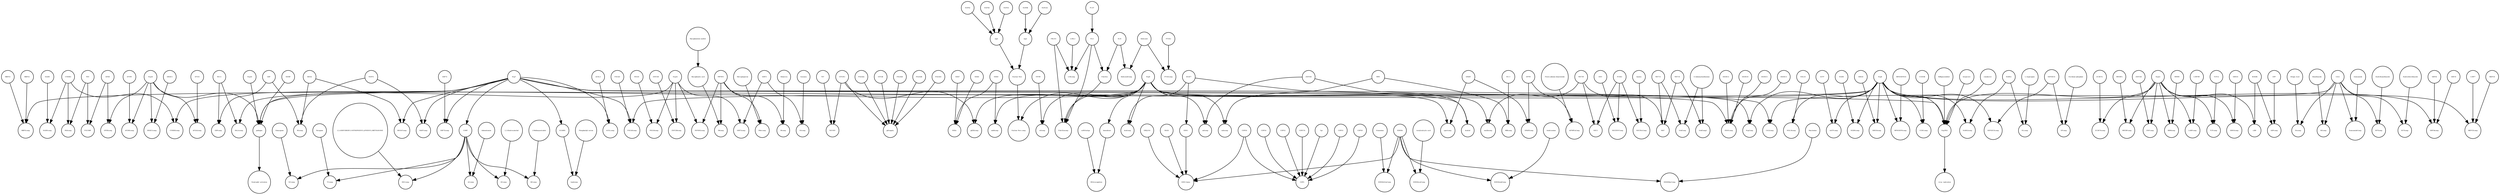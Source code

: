 strict digraph  {
NOL10comp [annotation=urn_miriam_pubmed_32353859, bipartite=0, cls=complex, fontsize=4, label=NOL10comp, shape=circle];
TCF12 [annotation=urn_miriam_uniprot_Q99081, bipartite=0, cls=macromolecule, fontsize=4, label=TCF12, shape=circle];
Insulin [annotation=urn_miriam_uniprot_P01308, bipartite=0, cls=macromolecule, fontsize=4, label=Insulin, shape=circle];
ZNF250 [annotation=urn_miriam_uniprot_P15622, bipartite=0, cls=macromolecule, fontsize=4, label=ZNF250, shape=circle];
"Mycophenolate mofetil" [annotation="urn_miriam_pubchem.compound_5281078", bipartite=0, cls="simple chemical", fontsize=4, label="Mycophenolate mofetil", shape=circle];
Nsp16 [annotation=urn_miriam_uniprot_P0C6X7, bipartite=0, cls=macromolecule, fontsize=4, label=Nsp16, shape=circle];
AP2M1comp [annotation=urn_miriam_pubmed_32353859, bipartite=0, cls=complex, fontsize=4, label=AP2M1comp, shape=circle];
IMcomp [annotation=urn_miriam_pubmed_17496727, bipartite=0, cls=complex, fontsize=4, label=IMcomp, shape=circle];
ssRNAoligo [annotation=urn_miriam_pubmed_19153232, bipartite=0, cls="nucleic acid feature", fontsize=4, label=ssRNAoligo, shape=circle];
RALAcomp [annotation=urn_miriam_pubmed_32353859, bipartite=0, cls=complex, fontsize=4, label=RALAcomp, shape=circle];
SRP72 [annotation=urn_miriam_uniprot_O76094, bipartite=0, cls=macromolecule, fontsize=4, label=SRP72, shape=circle];
EAcomp [annotation=urn_miriam_pubmed_20185318, bipartite=0, cls=complex, fontsize=4, label=EAcomp, shape=circle];
ZC3H7Acomp [annotation=urn_miriam_pubmed_32353859, bipartite=0, cls=complex, fontsize=4, label=ZC3H7Acomp, shape=circle];
MAT1A [annotation=urn_miriam_uniprot_Q00266, bipartite=0, cls=macromolecule, fontsize=4, label=MAT1A, shape=circle];
Fibrillin [annotation=urn_miriam_pubmed_8702639, bipartite=0, cls=complex, fontsize=4, label=Fibrillin, shape=circle];
COPS6 [annotation=urn_miriam_uniprot_Q7L5N1, bipartite=0, cls=macromolecule, fontsize=4, label=COPS6, shape=circle];
lipidcomp [annotation=urn_miriam_pubmed_16530182, bipartite=0, cls=complex, fontsize=4, label=lipidcomp, shape=circle];
NUP62 [annotation=urn_miriam_uniprot_P37198, bipartite=0, cls=macromolecule, fontsize=4, label=NUP62, shape=circle];
MRPS5 [annotation="", bipartite=0, cls=macromolecule, fontsize=4, label=MRPS5, shape=circle];
Nsp8 [annotation="urn_miriam_uniprot_P0DTD1|urn_miriam_ncbiprotein_YP_009725304|urn_miriam_taxonomy_2697049", bipartite=0, cls=macromolecule, fontsize=4, label=Nsp8, shape=circle];
COMT [annotation=urn_miriam_uniprot_P21964, bipartite=0, cls=macromolecule, fontsize=4, label=COMT, shape=circle];
FGCOMP [annotation=urn_miriam_pubmed_10592235, bipartite=0, cls=complex, fontsize=4, label=FGCOMP, shape=circle];
DDX10 [annotation=urn_miriam_uniprot_Q13206, bipartite=0, cls=macromolecule, fontsize=4, label=DDX10, shape=circle];
CYB5R3comp [annotation=urn_miriam_pubmed_32353859, bipartite=0, cls=complex, fontsize=4, label=CYB5R3comp, shape=circle];
BCKDK [annotation=urn_miriam_uniprot_O14874, bipartite=0, cls=macromolecule, fontsize=4, label=BCKDK, shape=circle];
RofecoxibComp [annotation="urn_miriam_pubmed_17620346|urn_miriam_pubmed_16679386", bipartite=0, cls=complex, fontsize=4, label=RofecoxibComp, shape=circle];
MRPScomp [annotation=urn_miriam_pubmed_32353859, bipartite=0, cls=complex, fontsize=4, label=MRPScomp, shape=circle];
nup2 [annotation=urn_miriam_pubmed_9049309, bipartite=0, cls=complex, fontsize=4, label=nup2, shape=circle];
ENV [annotation="urn_miriam_uniprot_A0A517FIL8|urn_miriam_taxonomy_11676", bipartite=0, cls=macromolecule, fontsize=4, label=ENV, shape=circle];
MAT2B [annotation="urn_miriam_uniprot_Q9NZL9|urn_miriam_pubmed_10644686|urn_miriam_pubmed_23189196|urn_miriam_pubmed_25075345|urn_miriam_pubmed_23425511", bipartite=0, cls=macromolecule, fontsize=4, label=MAT2B, shape=circle];
ZNF318 [annotation=urn_miriam_uniprot_Q5VUA4, bipartite=0, cls=macromolecule, fontsize=4, label=ZNF318, shape=circle];
Zonisamide [annotation="urn_miriam_chebi_CHEBI%3A10127|urn_miriam_pubchem.substance_5734", bipartite=0, cls="simple chemical", fontsize=4, label=Zonisamide, shape=circle];
MYCBPcomp [annotation=urn_miriam_pubmed_32353859, bipartite=0, cls=complex, fontsize=4, label=MYCBPcomp, shape=circle];
gtf2f2comp [annotation=urn_miriam_pubmed_32353859, bipartite=0, cls=complex, fontsize=4, label=gtf2f2comp, shape=circle];
SAdComp2 [annotation="urn_miriam_pubmed_12660248|urn_miriam_pubmed_12023972|urn_miriam_pubmed_11596649", bipartite=0, cls=complex, fontsize=4, label=SAdComp2, shape=circle];
ZNFcomp [annotation=urn_miriam_pubmed_32353859, bipartite=0, cls=complex, fontsize=4, label=ZNFcomp, shape=circle];
NLcomp [annotation=urn_miriam_pubmed_16753178, bipartite=0, cls=complex, fontsize=4, label=NLcomp, shape=circle];
SAdComp [annotation="urn_miriam_pubmed_12631701|urn_miriam_pubmed_12060674|urn_miriam_pubmed_11301045|urn_miriam_pubmed_12660248", bipartite=0, cls=complex, fontsize=4, label=SAdComp, shape=circle];
PLG [annotation=urn_miriam_uniprot_P00747, bipartite=0, cls=macromolecule, fontsize=4, label=PLG, shape=circle];
dcafznf [annotation=urn_miriam_pubmed_27705803, bipartite=0, cls=complex, fontsize=4, label=dcafznf, shape=circle];
MPHOSPH10 [annotation=urn_miriam_uniprot_O00566, bipartite=0, cls=macromolecule, fontsize=4, label=MPHOSPH10, shape=circle];
RHOA7comp [annotation=urn_miriam_pubmed_32353859, bipartite=0, cls=complex, fontsize=4, label=RHOA7comp, shape=circle];
RGcomp [annotation=urn_miriam_pubmed_10592235, bipartite=0, cls=complex, fontsize=4, label=RGcomp, shape=circle];
CYB5R3 [annotation=urn_miriam_uniprot_P00387, bipartite=0, cls=macromolecule, fontsize=4, label=CYB5R3, shape=circle];
SEPSECS [annotation=urn_miriam_uniprot_Q9HD40, bipartite=0, cls=macromolecule, fontsize=4, label=SEPSECS, shape=circle];
ELN [annotation=urn_miriam_uniprot_P15502, bipartite=0, cls=macromolecule, fontsize=4, label=ELN, shape=circle];
NCcomp [annotation=urn_miriam_pubmed_12876237, bipartite=0, cls=complex, fontsize=4, label=NCcomp, shape=circle];
PEG10comp [annotation="urn_miriam_doi_10.1101%2F2020.06.17.156455", bipartite=0, cls=complex, fontsize=4, label=PEG10comp, shape=circle];
Tolcapone [annotation="urn_miriam_pubchem.compound_4659569", bipartite=0, cls="simple chemical", fontsize=4, label=Tolcapone, shape=circle];
ERGIC1comp [annotation=urn_miriam_pubmed_32353859, bipartite=0, cls=complex, fontsize=4, label=ERGIC1comp, shape=circle];
FAD [annotation="urn_miriam_pubchem.compound_643975", bipartite=0, cls="simple chemical", fontsize=4, label=FAD, shape=circle];
SPART [annotation=urn_miriam_uniprot_Q8N0X7, bipartite=0, cls=macromolecule, fontsize=4, label=SPART, shape=circle];
NADHcomp [annotation=urn_miriam_pubmed_17341833, bipartite=0, cls=complex, fontsize=4, label=NADHcomp, shape=circle];
SRP54 [annotation=urn_miriam_uniprot_P61011, bipartite=0, cls=macromolecule, fontsize=4, label=SRP54, shape=circle];
pathogen [annotation="urn_miriam_doi_10.1101%2F2020.03.31.019216", bipartite=0, cls=complex, fontsize=4, label=pathogen, shape=circle];
ADPcomp [annotation=urn_miriam_pubmed_17016423, bipartite=0, cls=complex, fontsize=4, label=ADPcomp, shape=circle];
RBMcomp [annotation=urn_miriam_pubmed_32353859, bipartite=0, cls=complex, fontsize=4, label=RBMcomp, shape=circle];
EDNRA [annotation=urn_miriam_uniprot_P25101, bipartite=0, cls=macromolecule, fontsize=4, label=EDNRA, shape=circle];
EXOCcomp [annotation="urn_miriam_pubmed_32353859|urn_miriam_pubmed_28514442", bipartite=0, cls=complex, fontsize=4, label=EXOCcomp, shape=circle];
Vpr [annotation="urn_miriam_uniprot_I2A5W5|urn_miriam_taxonomy_11676", bipartite=0, cls=macromolecule, fontsize=4, label=Vpr, shape=circle];
LARPcomp [annotation=urn_miriam_pubmed_32353859, bipartite=0, cls=complex, fontsize=4, label=LARPcomp, shape=circle];
RHOA [annotation=urn_miriam_uniprot_P61586, bipartite=0, cls=macromolecule, fontsize=4, label=RHOA, shape=circle];
LARP7 [annotation=urn_miriam_uniprot_Q4G0J3, bipartite=0, cls=macromolecule, fontsize=4, label=LARP7, shape=circle];
FOCADcomp [annotation="urn_miriam_doi_10.1101%2F2020.06.17.156455", bipartite=0, cls=complex, fontsize=4, label=FOCADcomp, shape=circle];
Benzthiazide [annotation="urn_miriam_chebi_CHEBI%3A3047|urn_miriam_pubchem.compound_2343", bipartite=0, cls="simple chemical", fontsize=4, label=Benzthiazide, shape=circle];
POLR2B [annotation=urn_miriam_uniprot_P30876, bipartite=0, cls=macromolecule, fontsize=4, label=POLR2B, shape=circle];
RALA [annotation=urn_miriam_uniprot_P11233, bipartite=0, cls=macromolecule, fontsize=4, label=RALA, shape=circle];
MIB1 [annotation="urn_miriam_uniprot_Q86YT6|urn_miriam_pubmed_24185901", bipartite=0, cls=macromolecule, fontsize=4, label=MIB1, shape=circle];
IMPDH2 [annotation=urn_miriam_uniprot_P12268, bipartite=0, cls=macromolecule, fontsize=4, label=IMPDH2, shape=circle];
PCSK1 [annotation="", bipartite=0, cls=macromolecule, fontsize=4, label=PCSK1, shape=circle];
Ademetionine [annotation="urn_miriam_pubchem.compound_34755", bipartite=0, cls="simple chemical", fontsize=4, label=Ademetionine, shape=circle];
MIBcomp [annotation=urn_miriam_pubmed_21985982, bipartite=0, cls=complex, fontsize=4, label=MIBcomp, shape=circle];
INPDH2comp [annotation=urn_miriam_pubmed_32353859, bipartite=0, cls=complex, fontsize=4, label=INPDH2comp, shape=circle];
"Flavin adenine dinucleotide" [annotation="urn_miriam_pubchem.compound_643975|urn_miriam_chebi_CHEBI%3A16238", bipartite=0, cls="simple chemical", fontsize=4, label="Flavin adenine dinucleotide", shape=circle];
Nsp10 [annotation=urn_miriam_uniprot_P0DTD1, bipartite=0, cls=macromolecule, fontsize=4, label=Nsp10, shape=circle];
"remdesivir " [annotation="urn_miriam_chebi_CHEBI%3A145994|urn_miriam_pubchem.compound_121304016", bipartite=0, cls="simple chemical", fontsize=4, label="remdesivir ", shape=circle];
NADH [annotation="urn_miriam_pubchem.compound_439153", bipartite=0, cls="simple chemical", fontsize=4, label=NADH, shape=circle];
NUP88 [annotation="urn_miriam_uniprot_Q99567|urn_miriam_pubmed_30543681", bipartite=0, cls=macromolecule, fontsize=4, label=NUP88, shape=circle];
SIRT5 [annotation=urn_miriam_uniprot_Q9NXA8, bipartite=0, cls=macromolecule, fontsize=4, label=SIRT5, shape=circle];
SScomp [annotation=urn_miriam_pubmed_17355872, bipartite=0, cls=complex, fontsize=4, label=SScomp, shape=circle];
homodimer [annotation=urn_miriam_pubmed_19153232, bipartite=0, cls=complex, fontsize=4, label=homodimer, shape=circle];
MYCBP2 [annotation=urn_miriam_uniprot_O75592, bipartite=0, cls=macromolecule, fontsize=4, label=MYCBP2, shape=circle];
PTGS2 [annotation="", bipartite=0, cls=macromolecule, fontsize=4, label=PTGS2, shape=circle];
"Nuclear Pore" [annotation=urn_miriam_pubmed_32296183, bipartite=0, cls=complex, fontsize=4, label="Nuclear Pore", shape=circle];
NEK7 [annotation=urn_miriam_uniprot_Q8TDX7, bipartite=0, cls=macromolecule, fontsize=4, label=NEK7, shape=circle];
NARS2comp [annotation="urn_miriam_doi_10.1101%2F2020.03.31.019216", bipartite=0, cls=complex, fontsize=4, label=NARS2comp, shape=circle];
NUP214 [annotation=urn_miriam_uniprot_P35658, bipartite=0, cls=macromolecule, fontsize=4, label=NUP214, shape=circle];
GFER [annotation=urn_miriam_uniprot_P55789, bipartite=0, cls=macromolecule, fontsize=4, label=GFER, shape=circle];
s389 [annotation=urn_miriam_pubmed_32353859, bipartite=0, cls=complex, fontsize=4, label=s389, shape=circle];
AIFMFlaComp [annotation="urn_miriam_pubmed_17016423|urn_miriam_pubmed_17139284|urn_miriam_pubmed_10592235", bipartite=0, cls=complex, fontsize=4, label=AIFMFlaComp, shape=circle];
AIFM1 [annotation=urn_miriam_uniprot_O95831, bipartite=0, cls=macromolecule, fontsize=4, label=AIFM1, shape=circle];
"S-Adenosylmethionine" [annotation="urn_miriam_pubchem.compound_34755|urn_miriam_chebi_CHEBI%3A15414", bipartite=0, cls="simple chemical", fontsize=4, label="S-Adenosylmethionine", shape=circle];
Suramin [annotation="urn_miriam_pubchem.compound_5361", bipartite=0, cls="simple chemical", fontsize=4, label=Suramin, shape=circle];
BZcomp [annotation=urn_miriam_pubmed_19119014, bipartite=0, cls=complex, fontsize=4, label=BZcomp, shape=circle];
AP2A2comp [annotation=urn_miriam_pubmed_32353859, bipartite=0, cls=complex, fontsize=4, label=AP2A2comp, shape=circle];
SBNO1 [annotation=urn_miriam_uniprot_A3KN83, bipartite=0, cls=macromolecule, fontsize=4, label=SBNO1, shape=circle];
SRP72comp [annotation=urn_miriam_pubmed_32353859, bipartite=0, cls=complex, fontsize=4, label=SRP72comp, shape=circle];
TCcomp [annotation=urn_miriam_pubmed_20502133, bipartite=0, cls=complex, fontsize=4, label=TCcomp, shape=circle];
NEMF [annotation=urn_miriam_uniprot_O60524, bipartite=0, cls=macromolecule, fontsize=4, label=NEMF, shape=circle];
FBLN5 [annotation="", bipartite=0, cls=macromolecule, fontsize=4, label=FBLN5, shape=circle];
AATFcomp [annotation=urn_miriam_pubmed_32353859, bipartite=0, cls=complex, fontsize=4, label=AATFcomp, shape=circle];
"L-Asparagine" [annotation="urn_miriam_pubchem.compound_6267", bipartite=0, cls="simple chemical", fontsize=4, label="L-Asparagine", shape=circle];
COPS5 [annotation=urn_miriam_uniprot_Q92905, bipartite=0, cls=macromolecule, fontsize=4, label=COPS5, shape=circle];
"(3_4-DIHYDROXY-2-NITROPHENYL)(PHENYL)METHANONE" [annotation="urn_miriam_pubchem.compound_6914595", bipartite=0, cls="simple chemical", fontsize=4, label="(3_4-DIHYDROXY-2-NITROPHENYL)(PHENYL)METHANONE", shape=circle];
ZonisamideComp [annotation=urn_miriam_pubmed_19703035, bipartite=0, cls=complex, fontsize=4, label=ZonisamideComp, shape=circle];
EXOSC8 [annotation=urn_miriam_uniprot_Q96B26, bipartite=0, cls=macromolecule, fontsize=4, label=EXOSC8, shape=circle];
GDPcomp [annotation=urn_miriam_pubmed_10592235, bipartite=0, cls=complex, fontsize=4, label=GDPcomp, shape=circle];
Entacapone [annotation="urn_miriam_pubchem.compound_5281081", bipartite=0, cls="simple chemical", fontsize=4, label=Entacapone, shape=circle];
AP2A2 [annotation=urn_miriam_uniprot_O94973, bipartite=0, cls=macromolecule, fontsize=4, label=AP2A2, shape=circle];
ERGIC1 [annotation=urn_miriam_uniprot_Q969X5, bipartite=0, cls=macromolecule, fontsize=4, label=ERGIC1, shape=circle];
EDNRASitaComp [annotation=urn_miriam_pubmed_17472992, bipartite=0, cls=complex, fontsize=4, label=EDNRASitaComp, shape=circle];
DNCcomp [annotation=urn_miriam_pubmed_10592235, bipartite=0, cls=complex, fontsize=4, label=DNCcomp, shape=circle];
RBM41 [annotation=urn_miriam_uniprot_Q96IZ5, bipartite=0, cls=macromolecule, fontsize=4, label=RBM41, shape=circle];
RdRpassembled [annotation=urn_miriam_ncbigene_8673700, bipartite=0, cls="nucleic acid feature", fontsize=4, label=RdRpassembled, shape=circle];
IMercomp [annotation=urn_miriam_pubmed_18506437, bipartite=0, cls=complex, fontsize=4, label=IMercomp, shape=circle];
SPARTcomp [annotation=urn_miriam_pubmed_19765186, bipartite=0, cls=complex, fontsize=4, label=SPARTcomp, shape=circle];
TCFcomp [annotation=urn_miriam_pubmed_32353859, bipartite=0, cls=complex, fontsize=4, label=TCFcomp, shape=circle];
ADP [annotation="urn_miriam_chebi_CHEBI%3A16761|urn_miriam_pubchem.compound_6022", bipartite=0, cls="simple chemical", fontsize=4, label=ADP, shape=circle];
GFERcomp [annotation=urn_miriam_pubmed_32353859, bipartite=0, cls=complex, fontsize=4, label=GFERcomp, shape=circle];
NOL10 [annotation=urn_miriam_uniprot_Q9BSC4, bipartite=0, cls=macromolecule, fontsize=4, label=NOL10, shape=circle];
EDNRAcetComp [annotation=urn_miriam_pubmed_10727528, bipartite=0, cls=complex, fontsize=4, label=EDNRAcetComp, shape=circle];
NEK6 [annotation=urn_miriam_uniprot_Q9HC98, bipartite=0, cls=macromolecule, fontsize=4, label=NEK6, shape=circle];
NGDNcomp [annotation=urn_miriam_pubmed_32353859, bipartite=0, cls=complex, fontsize=4, label=NGDNcomp, shape=circle];
Nsp7812 [annotation="urn_miriam_doi_10.1101%2F2020.03.16.993386", bipartite=0, cls=complex, fontsize=4, label=Nsp7812, shape=circle];
FOCAD [annotation=urn_miriam_uniprot_Q5VW36, bipartite=0, cls=macromolecule, fontsize=4, label=FOCAD, shape=circle];
ZNF250comp [annotation="urn_miriam_doi_10.1101%2F2020.06.17.156455", bipartite=0, cls=complex, fontsize=4, label=ZNF250comp, shape=circle];
Ambrisentan [annotation="urn_miriam_pubchem.compound_6918493|urn_miriam_chebi_CHEBI%3A135949", bipartite=0, cls="simple chemical", fontsize=4, label=Ambrisentan, shape=circle];
Rofecoxib [annotation="urn_miriam_pubchem.compound_5090|urn_miriam_chebi_CHEBI%3A8887", bipartite=0, cls="simple chemical", fontsize=4, label=Rofecoxib, shape=circle];
DDX10comp [annotation=urn_miriam_pubmed_32353859, bipartite=0, cls=complex, fontsize=4, label=DDX10comp, shape=circle];
"2-Methoxyestradiol" [annotation="urn_miriam_pubchem.compound_66414", bipartite=0, cls="simple chemical", fontsize=4, label="2-Methoxyestradiol", shape=circle];
FADcomp [annotation=urn_miriam_pubmed_17016423, bipartite=0, cls=complex, fontsize=4, label=FADcomp, shape=circle];
"TAT-HIV" [annotation=urn_miriam_pubmed_8934526, bipartite=0, cls=complex, fontsize=4, label="TAT-HIV", shape=circle];
"Phosphatidyl serine" [annotation="urn_miriam_chebi_CHEBI%3A18303|urn_miriam_pubchem.compound_6323481", bipartite=0, cls="simple chemical", fontsize=4, label="Phosphatidyl serine", shape=circle];
SRP19 [annotation=urn_miriam_uniprot_P09132, bipartite=0, cls=macromolecule, fontsize=4, label=SRP19, shape=circle];
COPS8 [annotation=urn_miriam_uniprot_Q99627, bipartite=0, cls=macromolecule, fontsize=4, label=COPS8, shape=circle];
NEC1 [annotation=urn_miriam_pubmed_25544563, bipartite=0, cls=complex, fontsize=4, label=NEC1, shape=circle];
Sitaxentan [annotation="urn_miriam_pubchem.compound_643975|urn_miriam_chebi_CHEBI%3A135736", bipartite=0, cls="simple chemical", fontsize=4, label=Sitaxentan, shape=circle];
UBQLN4 [annotation=urn_miriam_uniprot_Q9NRR5, bipartite=0, cls=macromolecule, fontsize=4, label=UBQLN4, shape=circle];
NUP58 [annotation=urn_miriam_uniprot_Q9BVL2, bipartite=0, cls=macromolecule, fontsize=4, label=NUP58, shape=circle];
"Acetylsalicylic acid" [annotation="urn_miriam_pubchem.compound_2244|urn_miriam_chebi_CHEBI%3A15365", bipartite=0, cls="simple chemical", fontsize=4, label="Acetylsalicylic acid", shape=circle];
EDNRAmbComp [annotation=urn_miriam_pubmed_20811346, bipartite=0, cls=complex, fontsize=4, label=EDNRAmbComp, shape=circle];
CA12 [annotation=urn_miriam_uniprot_O43570, bipartite=0, cls=macromolecule, fontsize=4, label=CA12, shape=circle];
ZNF503 [annotation=urn_miriam_uniprot_Q96F45, bipartite=0, cls=macromolecule, fontsize=4, label=ZNF503, shape=circle];
HFTcomp [annotation=urn_miriam_pubmed_19119014, bipartite=0, cls=complex, fontsize=4, label=HFTcomp, shape=circle];
RAB7comp [annotation=urn_miriam_pubmed_32353859, bipartite=0, cls=complex, fontsize=4, label=RAB7comp, shape=circle];
virus_replication [annotation="urn_miriam_go_GO%3A0039694|urn_miriam_doi_10.1126%2Fscience.abc1560", bipartite=0, cls=phenotype, fontsize=4, label=virus_replication, shape=circle];
NEKs [annotation=urn_miriam_pubmed_28514442, bipartite=0, cls=complex, fontsize=4, label=NEKs, shape=circle];
CCDC86 [annotation=urn_miriam_uniprot_Q9H6F5, bipartite=0, cls=macromolecule, fontsize=4, label=CCDC86, shape=circle];
ACcomp [annotation=urn_miriam_pubmed_20196537, bipartite=0, cls=complex, fontsize=4, label=ACcomp, shape=circle];
nek9comp [annotation=urn_miriam_pubmed_32353859, bipartite=0, cls=complex, fontsize=4, label=nek9comp, shape=circle];
"ZC3H7A " [annotation=urn_miriam_uniprot_Q8IWR0, bipartite=0, cls=macromolecule, fontsize=4, label="ZC3H7A ", shape=circle];
GTF2F2 [annotation="urn_miriam_uniprot_P13984|urn_miriam_pubmed_10428810", bipartite=0, cls=macromolecule, fontsize=4, label=GTF2F2, shape=circle];
COPS4 [annotation=urn_miriam_uniprot_Q9UBW8, bipartite=0, cls=macromolecule, fontsize=4, label=COPS4, shape=circle];
Mercaptopurine [annotation="urn_miriam_pubchem.compound_667490", bipartite=0, cls="simple chemical", fontsize=4, label=Mercaptopurine, shape=circle];
EDN1 [annotation=urn_miriam_ncbigene_1906, bipartite=0, cls="nucleic acid feature", fontsize=4, label=EDN1, shape=circle];
POLR2G [annotation=urn_miriam_uniprot_P62487, bipartite=0, cls=macromolecule, fontsize=4, label=POLR2G, shape=circle];
EIF4H [annotation="urn_miriam_uniprot_Q15056|urn_miriam_pubmed_10585411|urn_miriam_pubmed_11418588", bipartite=0, cls=macromolecule, fontsize=4, label=EIF4H, shape=circle];
EXOSC5 [annotation=urn_miriam_uniprot_Q9NQT4, bipartite=0, cls=macromolecule, fontsize=4, label=EXOSC5, shape=circle];
SCARB1 [annotation=urn_miriam_uniprot_Q8WTV0, bipartite=0, cls=macromolecule, fontsize=4, label=SCARB1, shape=circle];
NECENVComp [annotation=urn_miriam_pubmed_8940009, bipartite=0, cls=complex, fontsize=4, label=NECENVComp, shape=circle];
LOXL1 [annotation=urn_miriam_uniprot_Q08397, bipartite=0, cls=macromolecule, fontsize=4, label=LOXL1, shape=circle];
gtfrnapoly [annotation=urn_miriam_pubmed_26344197, bipartite=0, cls=complex, fontsize=4, label=gtfrnapoly, shape=circle];
MRPS2 [annotation=urn_miriam_uniprot_Q9Y399, bipartite=0, cls=macromolecule, fontsize=4, label=MRPS2, shape=circle];
CA12comp [annotation="urn_miriam_doi_10.1101%2F2020.06.17.156455", bipartite=0, cls=complex, fontsize=4, label=CA12comp, shape=circle];
ACSL3 [annotation="", bipartite=0, cls=macromolecule, fontsize=4, label=ACSL3, shape=circle];
Macitentan [annotation="urn_miriam_pubchem.compound_16004692|urn_miriam_chebi_CHEBI%3A76607", bipartite=0, cls="simple chemical", fontsize=4, label=Macitentan, shape=circle];
MPHOSPHcomp [annotation=urn_miriam_pubmed_32353859, bipartite=0, cls=complex, fontsize=4, label=MPHOSPHcomp, shape=circle];
PTGScomp [annotation=urn_miriam_pubmed_20724158, bipartite=0, cls=complex, fontsize=4, label=PTGScomp, shape=circle];
"Pyridoxal phosphate" [annotation="urn_miriam_pubchem.compound_1051", bipartite=0, cls="simple chemical", fontsize=4, label="Pyridoxal phosphate", shape=circle];
POLR2A [annotation=urn_miriam_uniprot_P30876, bipartite=0, cls=macromolecule, fontsize=4, label=POLR2A, shape=circle];
EXOSC3 [annotation=urn_miriam_uniprot_Q9NQT5, bipartite=0, cls=macromolecule, fontsize=4, label=EXOSC3, shape=circle];
"EDN1-homo" [annotation=urn_miriam_pubmed_17678888, bipartite=0, cls=complex, fontsize=4, label="EDN1-homo", shape=circle];
AATF [annotation=urn_miriam_uniprot_Q9NY61, bipartite=0, cls=macromolecule, fontsize=4, label=AATF, shape=circle];
COPS2 [annotation=urn_miriam_uniprot_P61201, bipartite=0, cls=macromolecule, fontsize=4, label=COPS2, shape=circle];
"Mycophenolic acid" [annotation="urn_miriam_pubchem.compound_446541|urn_miriam_pubmed_17496727", bipartite=0, cls="simple chemical", fontsize=4, label="Mycophenolic acid", shape=circle];
SRP54comp [annotation=urn_miriam_pubmed_32353859, bipartite=0, cls=complex, fontsize=4, label=SRP54comp, shape=circle];
CCDCcomp [annotation=urn_miriam_pubmed_32353859, bipartite=0, cls=complex, fontsize=4, label=CCDCcomp, shape=circle];
GDP [annotation="urn_miriam_pubchem.compound_135398619", bipartite=0, cls="simple chemical", fontsize=4, label=GDP, shape=circle];
EDNRMacComp [annotation="urn_miriam_pubmed_24261583|urn_miriam_pubmed_22862294|urn_miriam_pubmed_22458347", bipartite=0, cls=complex, fontsize=4, label=EDNRMacComp, shape=circle];
Nsp14 [annotation=urn_miriam_uniprot_P0C6X7, bipartite=0, cls=macromolecule, fontsize=4, label=Nsp14, shape=circle];
MEPCE [annotation=urn_miriam_uniprot_Q7L2J0, bipartite=0, cls=macromolecule, fontsize=4, label=MEPCE, shape=circle];
EXOSC2 [annotation=urn_miriam_uniprot_Q13868, bipartite=0, cls=macromolecule, fontsize=4, label=EXOSC2, shape=circle];
"Ellagic Acid" [annotation="urn_miriam_chebi_CHEBI%3A4775|urn_miriam_pubchem.compound_5281855", bipartite=0, cls="simple chemical", fontsize=4, label="Ellagic Acid", shape=circle];
MAT2A [annotation=urn_miriam_uniprot_P31153, bipartite=0, cls=macromolecule, fontsize=4, label=MAT2A, shape=circle];
MAT [annotation=urn_miriam_pubmed_12671891, bipartite=0, cls=complex, fontsize=4, label=MAT, shape=circle];
"Nuclear Pore comp" [annotation=urn_miriam_pubmed_32353859, bipartite=0, cls=complex, fontsize=4, label="Nuclear Pore comp", shape=circle];
MEPCEcomp [annotation=urn_miriam_pubmed_29845934, bipartite=0, cls=complex, fontsize=4, label=MEPCEcomp, shape=circle];
PEG10 [annotation=urn_miriam_uniprot_Q86TG7, bipartite=0, cls=macromolecule, fontsize=4, label=PEG10, shape=circle];
eifcomp [annotation=urn_miriam_pubmed_32353859, bipartite=0, cls=complex, fontsize=4, label=eifcomp, shape=circle];
Nsp7 [annotation=urn_miriam_uniprot_P0DTD1, bipartite=0, cls=macromolecule, fontsize=4, label=Nsp7, shape=circle];
SPcomp [annotation=urn_miriam_pubmed_17194211, bipartite=0, cls=complex, fontsize=4, label=SPcomp, shape=circle];
HCTcomp [annotation=urn_miriam_pubmed_19119014, bipartite=0, cls=complex, fontsize=4, label=HCTcomp, shape=circle];
SBNOcomp [annotation=urn_miriam_pubmed_32353859, bipartite=0, cls=complex, fontsize=4, label=SBNOcomp, shape=circle];
Neutrophil_activation [annotation="urn_miriam_go_GO%3A0042119", bipartite=0, cls=phenotype, fontsize=4, label=Neutrophil_activation, shape=circle];
GTF2B [annotation=urn_miriam_uniprot_Q00403, bipartite=0, cls=macromolecule, fontsize=4, label=GTF2B, shape=circle];
RNArecognition [annotation=urn_miriam_pubmed_19153232, bipartite=0, cls=complex, fontsize=4, label=RNArecognition, shape=circle];
DCcomp [annotation=urn_miriam_pubmed_17016423, bipartite=0, cls=complex, fontsize=4, label=DCcomp, shape=circle];
Fibrillincomp [annotation=urn_miriam_pubmed_32353859, bipartite=0, cls=complex, fontsize=4, label=Fibrillincomp, shape=circle];
BAG6 [annotation=urn_miriam_uniprot_P46379, bipartite=0, cls=macromolecule, fontsize=4, label=BAG6, shape=circle];
RAB7A [annotation=urn_miriam_uniprot_P51149, bipartite=0, cls=macromolecule, fontsize=4, label=RAB7A, shape=circle];
NEK9 [annotation=urn_miriam_uniprot_Q8TD19, bipartite=0, cls=macromolecule, fontsize=4, label=NEK9, shape=circle];
NECINsComp [annotation="urn_miriam_pubmed_17016423|urn_miriam_pubmed_17139284", bipartite=0, cls=complex, fontsize=4, label=NECINsComp, shape=circle];
NARS2 [annotation=urn_miriam_uniprot_Q96I59, bipartite=0, cls=macromolecule, fontsize=4, label=NARS2, shape=circle];
MCcomp [annotation=urn_miriam_pubmed_1170911, bipartite=0, cls=complex, fontsize=4, label=MCcomp, shape=circle];
AP2M1 [annotation=urn_miriam_uniprot_Q96CW1, bipartite=0, cls=macromolecule, fontsize=4, label=AP2M1, shape=circle];
Nsp12 [annotation=urn_miriam_uniprot_P0DTD1, bipartite=0, cls=macromolecule, fontsize=4, label=Nsp12, shape=circle];
nup1 [annotation=urn_miriam_pubmed_12196509, bipartite=0, cls=complex, fontsize=4, label=nup1, shape=circle];
DCAF7 [annotation="urn_miriam_uniprot_P61962|urn_miriam_pubmed_16887337|urn_miriam_pubmed_16949367", bipartite=0, cls=macromolecule, fontsize=4, label=DCAF7, shape=circle];
Nsp9 [annotation="urn_miriam_uniprot_P0DTD1|urn_miriam_ncbiprotein_YP_009725305", bipartite=0, cls=macromolecule, fontsize=4, label=Nsp9, shape=circle];
COPS [annotation=urn_miriam_pubmed_16045761, bipartite=0, cls=complex, fontsize=4, label=COPS, shape=circle];
DLL1 [annotation=urn_miriam_uniprot_O00548, bipartite=0, cls=macromolecule, fontsize=4, label=DLL1, shape=circle];
POLR2E [annotation=urn_miriam_uniprot_P19388, bipartite=0, cls=macromolecule, fontsize=4, label=POLR2E, shape=circle];
SIRT5comp [annotation=urn_miriam_pubmed_32353859, bipartite=0, cls=complex, fontsize=4, label=SIRT5comp, shape=circle];
dcafcomp [annotation=urn_miriam_pubmed_32353859, bipartite=0, cls=complex, fontsize=4, label=dcafcomp, shape=circle];
"3_5-Dinitrocatechol" [annotation="urn_miriam_pubchem.compound_3870203", bipartite=0, cls="simple chemical", fontsize=4, label="3_5-Dinitrocatechol", shape=circle];
NUP54 [annotation=urn_miriam_uniprot_Q7Z3B4, bipartite=0, cls=macromolecule, fontsize=4, label=NUP54, shape=circle];
LOXcomp [annotation=urn_miriam_pubmed_14745449, bipartite=0, cls=complex, fontsize=4, label=LOXcomp, shape=circle];
Hydroflumethiazide [annotation="urn_miriam_chebi_CHEBI%3A5784|urn_miriam_pubchem.compound_70876165", bipartite=0, cls="simple chemical", fontsize=4, label=Hydroflumethiazide, shape=circle];
favipiravir [annotation="urn_miriam_pubchem.compound_492405|urn_miriam_pubmed_32620147", bipartite=0, cls="simple chemical", fontsize=4, label=favipiravir, shape=circle];
Hydrochlorothiazide [annotation="urn_miriam_chebi_CHEBI%3A5778|urn_miriam_pubchem.compound_3639", bipartite=0, cls="simple chemical", fontsize=4, label=Hydrochlorothiazide, shape=circle];
znfcomp [annotation=urn_miriam_pubmed_32353859, bipartite=0, cls=complex, fontsize=4, label=znfcomp, shape=circle];
NspComp [annotation=urn_miriam_pubmed_32296183, bipartite=0, cls=complex, fontsize=4, label=NspComp, shape=circle];
PLAT [annotation=urn_miriam_uniprot_P00750, bipartite=0, cls=macromolecule, fontsize=4, label=PLAT, shape=circle];
"LARP4B " [annotation=urn_miriam_uniprot_Q92615, bipartite=0, cls=macromolecule, fontsize=4, label="LARP4B ", shape=circle];
TAT [annotation="urn_miriam_uniprot_A6MI22|urn_miriam_taxonomy_11676", bipartite=0, cls=macromolecule, fontsize=4, label=TAT, shape=circle];
mat2bcomp [annotation=urn_miriam_pubmed_32353859, bipartite=0, cls=complex, fontsize=4, label=mat2bcomp, shape=circle];
mibcomp [annotation=urn_miriam_pubmed_32353859, bipartite=0, cls=complex, fontsize=4, label=mibcomp, shape=circle];
spartcomp [annotation=urn_miriam_pubmed_32353859, bipartite=0, cls=complex, fontsize=4, label=spartcomp, shape=circle];
NGDN [annotation=urn_miriam_uniprot_Q8NEJ9, bipartite=0, cls=macromolecule, fontsize=4, label=NGDN, shape=circle];
ACSLcomp [annotation=urn_miriam_pubmed_32353859, bipartite=0, cls=complex, fontsize=4, label=ACSLcomp, shape=circle];
Ribavirin [annotation="urn_miriam_pubchem.compound_37542|urn_miriam_doi_10.1016%2FS0140-6736(20)31042-4", bipartite=0, cls="simple chemical", fontsize=4, label=Ribavirin, shape=circle];
COPS7A [annotation=urn_miriam_uniprot_Q9UBW8, bipartite=0, cls=macromolecule, fontsize=4, label=COPS7A, shape=circle];
IRcomp [annotation=urn_miriam_pubmed_17139284, bipartite=0, cls=complex, fontsize=4, label=IRcomp, shape=circle];
SEPSECScomp [annotation=urn_miriam_pubmed_32353859, bipartite=0, cls=complex, fontsize=4, label=SEPSECScomp, shape=circle];
TCF12 -> TCFcomp  [annotation="", interaction_type=production];
Insulin -> NECINsComp  [annotation="", interaction_type=production];
ZNF250 -> ZNF250comp  [annotation="", interaction_type=production];
"Mycophenolate mofetil" -> "Mycophenolic acid"  [annotation="", interaction_type=production];
Nsp16 -> pathogen  [annotation="", interaction_type=production];
ssRNAoligo -> RNArecognition  [annotation="", interaction_type=production];
SRP72 -> SRP72comp  [annotation="", interaction_type=production];
MAT1A -> SAdComp  [annotation="", interaction_type=production];
MAT1A -> MAT  [annotation="", interaction_type=production];
Fibrillin -> Fibrillincomp  [annotation="", interaction_type=production];
COPS6 -> COPS  [annotation="", interaction_type=production];
COPS6 -> "EDN1-homo"  [annotation="", interaction_type=production];
NUP62 -> nup1  [annotation="", interaction_type=production];
MRPS5 -> MRPScomp  [annotation="", interaction_type=production];
Nsp8 -> NspComp  [annotation="", interaction_type=production];
Nsp8 -> DDX10comp  [annotation="", interaction_type=production];
Nsp8 -> NARS2comp  [annotation="", interaction_type=production];
Nsp8 -> NOL10comp  [annotation="", interaction_type=production];
Nsp8 -> MRPScomp  [annotation="", interaction_type=production];
Nsp8 -> SEPSECScomp  [annotation="", interaction_type=production];
Nsp8 -> MEPCEcomp  [annotation="", interaction_type=production];
Nsp8 -> NGDNcomp  [annotation="", interaction_type=production];
Nsp8 -> CCDCcomp  [annotation="", interaction_type=production];
Nsp8 -> AATFcomp  [annotation="", interaction_type=production];
Nsp8 -> Nsp7812  [annotation="", interaction_type=production];
Nsp8 -> SRP54comp  [annotation="", interaction_type=production];
Nsp8 -> MPHOSPHcomp  [annotation="", interaction_type=production];
Nsp8 -> FOCADcomp  [annotation="", interaction_type=production];
COMT -> DCcomp  [annotation="", interaction_type=production];
COMT -> DNCcomp  [annotation="", interaction_type=production];
COMT -> MCcomp  [annotation="", interaction_type=production];
COMT -> TCcomp  [annotation="", interaction_type=production];
COMT -> ACcomp  [annotation="", interaction_type=production];
COMT -> NCcomp  [annotation="", interaction_type=production];
DDX10 -> DDX10comp  [annotation="", interaction_type=production];
BCKDK -> s389  [annotation="", interaction_type=production];
BCKDK -> ADPcomp  [annotation="", interaction_type=production];
nup2 -> "Nuclear Pore"  [annotation="", interaction_type=production];
ENV -> NECENVComp  [annotation="", interaction_type=production];
MAT2B -> NEC1  [annotation="", interaction_type=production];
MAT2B -> MAT  [annotation="", interaction_type=production];
MAT2B -> mat2bcomp  [annotation="", interaction_type=production];
ZNF318 -> ZNFcomp  [annotation="", interaction_type=production];
Zonisamide -> ZonisamideComp  [annotation="", interaction_type=production];
PLG -> Fibrillincomp  [annotation="urn_miriam_pubmed_32353859|urn_miriam_taxonomy_2697049", interaction_type=catalysis];
PLG -> Fibrillin  [annotation="urn_miriam_pubmed_10825173|urn_miriam_pubmed_10544250|urn_miriam_pubmed_21001709", interaction_type=catalysis];
PLG -> LOXcomp  [annotation="urn_miriam_pubmed_14745449|urn_miriam_pubmed_21001709", interaction_type=catalysis];
MPHOSPH10 -> MPHOSPHcomp  [annotation="", interaction_type=production];
CYB5R3 -> NADHcomp  [annotation="", interaction_type=production];
CYB5R3 -> CYB5R3comp  [annotation="", interaction_type=production];
CYB5R3 -> FADcomp  [annotation="", interaction_type=production];
SEPSECS -> SPcomp  [annotation="", interaction_type=production];
SEPSECS -> SEPSECScomp  [annotation="", interaction_type=production];
ELN -> Fibrillin  [annotation="", interaction_type=production];
ELN -> RofecoxibComp  [annotation="", interaction_type=production];
Tolcapone -> TCcomp  [annotation="", interaction_type=production];
FAD -> FGCOMP  [annotation="", interaction_type=production];
FAD -> FADcomp  [annotation="", interaction_type=production];
SPART -> SPARTcomp  [annotation="", interaction_type=production];
SPART -> spartcomp  [annotation="", interaction_type=production];
SRP54 -> SRP54comp  [annotation="", interaction_type=production];
pathogen -> Neutrophil_activation  [annotation="", interaction_type=production];
EDNRA -> EDNRMacComp  [annotation="", interaction_type=production];
EDNRA -> EDNRAmbComp  [annotation="", interaction_type=production];
EDNRA -> EDNRASitaComp  [annotation="", interaction_type=production];
EDNRA -> EDNRAcetComp  [annotation="", interaction_type=production];
EDNRA -> "EDN1-homo"  [annotation="", interaction_type=production];
Vpr -> COPS  [annotation="", interaction_type=production];
RHOA -> RGcomp  [annotation="", interaction_type=production];
RHOA -> RHOA7comp  [annotation="", interaction_type=production];
LARP7 -> MEPCEcomp  [annotation="", interaction_type=production];
Benzthiazide -> BZcomp  [annotation="", interaction_type=production];
POLR2B -> gtfrnapoly  [annotation="", interaction_type=production];
RALA -> RALAcomp  [annotation="", interaction_type=production];
RALA -> GDPcomp  [annotation="", interaction_type=production];
MIB1 -> mibcomp  [annotation="", interaction_type=production];
MIB1 -> MIBcomp  [annotation="", interaction_type=production];
IMPDH2 -> IMcomp  [annotation="", interaction_type=production];
IMPDH2 -> IRcomp  [annotation="", interaction_type=production];
IMPDH2 -> INPDH2comp  [annotation="", interaction_type=production];
IMPDH2 -> IMercomp  [annotation="", interaction_type=production];
PCSK1 -> NECINsComp  [annotation="", interaction_type=production];
PCSK1 -> NECENVComp  [annotation="", interaction_type=production];
PCSK1 -> NEC1  [annotation="", interaction_type=production];
Ademetionine -> ACcomp  [annotation="", interaction_type=production];
"Flavin adenine dinucleotide" -> AIFMFlaComp  [annotation="", interaction_type=production];
Nsp10 -> pathogen  [annotation="", interaction_type=production];
Nsp10 -> AP2M1comp  [annotation="", interaction_type=production];
Nsp10 -> ERGIC1comp  [annotation="", interaction_type=production];
Nsp10 -> GFERcomp  [annotation="", interaction_type=production];
Nsp10 -> AP2A2comp  [annotation="", interaction_type=production];
"remdesivir " -> Nsp7812  [annotation="urn_miriam_doi_10.1126%2Fscience.abc1560|urn_miriam_pubmed_32405421", interaction_type=catalysis];
NADH -> NADHcomp  [annotation="", interaction_type=production];
NUP88 -> nup2  [annotation="", interaction_type=production];
SIRT5 -> SIRT5comp  [annotation="", interaction_type=production];
SIRT5 -> SScomp  [annotation="", interaction_type=production];
homodimer -> RNArecognition  [annotation="", interaction_type=production];
MYCBP2 -> MYCBPcomp  [annotation="", interaction_type=production];
PTGS2 -> PTGScomp  [annotation="", interaction_type=production];
"Nuclear Pore" -> "Nuclear Pore comp"  [annotation="", interaction_type=production];
NEK7 -> NEKs  [annotation="", interaction_type=production];
NUP214 -> nup2  [annotation="", interaction_type=production];
GFER -> GFERcomp  [annotation="", interaction_type=production];
GFER -> FGCOMP  [annotation="", interaction_type=production];
AIFM1 -> AIFMFlaComp  [annotation="", interaction_type=production];
AIFM1 -> SPARTcomp  [annotation="", interaction_type=production];
"S-Adenosylmethionine" -> SAdComp2  [annotation="", interaction_type=production];
"S-Adenosylmethionine" -> SAdComp  [annotation="", interaction_type=production];
Suramin -> SScomp  [annotation="", interaction_type=production];
SBNO1 -> SBNOcomp  [annotation="", interaction_type=production];
NEMF -> pathogen  [annotation="", interaction_type=production];
FBLN5 -> Fibrillincomp  [annotation="", interaction_type=production];
FBLN5 -> LOXcomp  [annotation="", interaction_type=production];
"L-Asparagine" -> NLcomp  [annotation="", interaction_type=production];
COPS5 -> COPS  [annotation="", interaction_type=production];
"(3_4-DIHYDROXY-2-NITROPHENYL)(PHENYL)METHANONE" -> DNCcomp  [annotation="", interaction_type=production];
EXOSC8 -> EXOCcomp  [annotation="", interaction_type=production];
Entacapone -> NCcomp  [annotation="", interaction_type=production];
AP2A2 -> AP2A2comp  [annotation="", interaction_type=production];
ERGIC1 -> ERGIC1comp  [annotation="", interaction_type=production];
RBM41 -> RBMcomp  [annotation="", interaction_type=production];
RdRpassembled -> Nsp7812  [annotation="", interaction_type=production];
ADP -> ADPcomp  [annotation="", interaction_type=production];
NOL10 -> NOL10comp  [annotation="", interaction_type=production];
NEK6 -> NEKs  [annotation="", interaction_type=production];
Nsp7812 -> virus_replication  [annotation="", interaction_type=production];
FOCAD -> FOCADcomp  [annotation="", interaction_type=production];
Ambrisentan -> EDNRAmbComp  [annotation="", interaction_type=production];
Rofecoxib -> PTGScomp  [annotation="", interaction_type=production];
Rofecoxib -> RofecoxibComp  [annotation="", interaction_type=production];
"2-Methoxyestradiol" -> MCcomp  [annotation="", interaction_type=production];
"Phosphatidyl serine" -> lipidcomp  [annotation="", interaction_type=production];
SRP19 -> SRP54comp  [annotation="", interaction_type=production];
COPS8 -> COPS  [annotation="", interaction_type=production];
Sitaxentan -> EDNRASitaComp  [annotation="", interaction_type=production];
UBQLN4 -> "EDN1-homo"  [annotation="", interaction_type=production];
NUP58 -> nup1  [annotation="", interaction_type=production];
"Acetylsalicylic acid" -> EDNRAcetComp  [annotation="", interaction_type=production];
CA12 -> ZonisamideComp  [annotation="", interaction_type=production];
CA12 -> HCTcomp  [annotation="", interaction_type=production];
CA12 -> CA12comp  [annotation="", interaction_type=production];
CA12 -> BZcomp  [annotation="", interaction_type=production];
CA12 -> HFTcomp  [annotation="", interaction_type=production];
CA12 -> EAcomp  [annotation="", interaction_type=production];
ZNF503 -> znfcomp  [annotation="", interaction_type=production];
ZNF503 -> dcafznf  [annotation="", interaction_type=production];
CCDC86 -> CCDCcomp  [annotation="", interaction_type=production];
"ZC3H7A " -> ZC3H7Acomp  [annotation="", interaction_type=production];
GTF2F2 -> gtfrnapoly  [annotation="", interaction_type=production];
GTF2F2 -> gtf2f2comp  [annotation="", interaction_type=production];
GTF2F2 -> "TAT-HIV"  [annotation="", interaction_type=production];
COPS4 -> COPS  [annotation="", interaction_type=production];
Mercaptopurine -> IMercomp  [annotation="", interaction_type=production];
EDN1 -> "EDN1-homo"  [annotation="", interaction_type=production];
POLR2G -> gtfrnapoly  [annotation="", interaction_type=production];
EIF4H -> eifcomp  [annotation="", interaction_type=production];
EXOSC5 -> EXOCcomp  [annotation="", interaction_type=production];
SCARB1 -> lipidcomp  [annotation="", interaction_type=production];
LOXL1 -> LOXcomp  [annotation="", interaction_type=production];
MRPS2 -> MRPScomp  [annotation="", interaction_type=production];
ACSL3 -> ACSLcomp  [annotation="", interaction_type=production];
Macitentan -> EDNRMacComp  [annotation="", interaction_type=production];
"Pyridoxal phosphate" -> SPcomp  [annotation="", interaction_type=production];
POLR2A -> gtfrnapoly  [annotation="", interaction_type=production];
EXOSC3 -> EXOCcomp  [annotation="", interaction_type=production];
AATF -> AATFcomp  [annotation="", interaction_type=production];
COPS2 -> COPS  [annotation="", interaction_type=production];
"Mycophenolic acid" -> IMcomp  [annotation="", interaction_type=production];
GDP -> RGcomp  [annotation="", interaction_type=production];
GDP -> GDPcomp  [annotation="", interaction_type=production];
Nsp14 -> SIRT5comp  [annotation="", interaction_type=production];
Nsp14 -> pathogen  [annotation="", interaction_type=production];
Nsp14 -> ZNF250comp  [annotation="", interaction_type=production];
Nsp14 -> INPDH2comp  [annotation="", interaction_type=production];
Nsp14 -> PEG10comp  [annotation="", interaction_type=production];
MEPCE -> MEPCEcomp  [annotation="", interaction_type=production];
EXOSC2 -> EXOCcomp  [annotation="", interaction_type=production];
"Ellagic Acid" -> EAcomp  [annotation="", interaction_type=production];
MAT2A -> SAdComp2  [annotation="", interaction_type=production];
MAT2A -> MAT  [annotation="", interaction_type=production];
PEG10 -> PEG10comp  [annotation="", interaction_type=production];
Nsp7 -> COMT  [annotation="", interaction_type=production];
Nsp7 -> FOCADcomp  [annotation="", interaction_type=production];
Nsp7 -> ACSLcomp  [annotation="", interaction_type=production];
Nsp7 -> SRP72comp  [annotation="", interaction_type=production];
Nsp7 -> Nsp7812  [annotation="", interaction_type=production];
Nsp7 -> CA12comp  [annotation="", interaction_type=production];
Nsp7 -> SCARB1  [annotation="", interaction_type=production];
Nsp7 -> RALAcomp  [annotation="", interaction_type=production];
Nsp7 -> EXOCcomp  [annotation="", interaction_type=production];
Nsp7 -> RAB7comp  [annotation="", interaction_type=production];
Nsp7 -> CYB5R3comp  [annotation="", interaction_type=production];
Nsp7 -> RHOA7comp  [annotation="", interaction_type=production];
GTF2B -> gtfrnapoly  [annotation="", interaction_type=production];
BAG6 -> "EDN1-homo"  [annotation="", interaction_type=production];
RAB7A -> RGcomp  [annotation="", interaction_type=production];
RAB7A -> RAB7comp  [annotation="", interaction_type=production];
NEK9 -> NEKs  [annotation="", interaction_type=production];
NEK9 -> nek9comp  [annotation="", interaction_type=production];
NARS2 -> NARS2comp  [annotation="", interaction_type=production];
NARS2 -> NLcomp  [annotation="", interaction_type=production];
AP2M1 -> AP2M1comp  [annotation="", interaction_type=production];
Nsp12 -> RBMcomp  [annotation="", interaction_type=production];
Nsp12 -> ZC3H7Acomp  [annotation="", interaction_type=production];
Nsp12 -> SBNOcomp  [annotation="", interaction_type=production];
Nsp12 -> ZNFcomp  [annotation="", interaction_type=production];
Nsp12 -> Nsp7812  [annotation="", interaction_type=production];
Nsp12 -> s389  [annotation="", interaction_type=production];
Nsp12 -> TCFcomp  [annotation="", interaction_type=production];
Nsp12 -> MYCBPcomp  [annotation="", interaction_type=production];
Nsp12 -> LARPcomp  [annotation="", interaction_type=production];
nup1 -> "Nuclear Pore"  [annotation="", interaction_type=production];
DCAF7 -> dcafcomp  [annotation="", interaction_type=production];
DCAF7 -> EDN1  [annotation=urn_miriam_pubmed_27880803, interaction_type=catalysis];
DCAF7 -> dcafznf  [annotation="", interaction_type=production];
Nsp9 -> dcafcomp  [annotation="", interaction_type=production];
Nsp9 -> NspComp  [annotation="", interaction_type=production];
Nsp9 -> pathogen  [annotation="", interaction_type=production];
Nsp9 -> "Nuclear Pore comp"  [annotation="", interaction_type=production];
Nsp9 -> Fibrillincomp  [annotation="", interaction_type=production];
Nsp9 -> eifcomp  [annotation="", interaction_type=production];
Nsp9 -> mat2bcomp  [annotation="", interaction_type=production];
Nsp9 -> homodimer  [annotation="", interaction_type=production];
Nsp9 -> mibcomp  [annotation="", interaction_type=production];
Nsp9 -> znfcomp  [annotation="", interaction_type=production];
Nsp9 -> spartcomp  [annotation="", interaction_type=production];
Nsp9 -> gtf2f2comp  [annotation="", interaction_type=production];
Nsp9 -> nek9comp  [annotation="", interaction_type=production];
DLL1 -> MIBcomp  [annotation="", interaction_type=production];
POLR2E -> gtfrnapoly  [annotation="", interaction_type=production];
"3_5-Dinitrocatechol" -> DCcomp  [annotation="", interaction_type=production];
NUP54 -> nup1  [annotation="", interaction_type=production];
Hydroflumethiazide -> HFTcomp  [annotation="", interaction_type=production];
favipiravir -> Nsp7812  [annotation="urn_miriam_doi_10.1126%2Fscience.abc1560|urn_miriam_pubmed_32405421", interaction_type=catalysis];
Hydrochlorothiazide -> HCTcomp  [annotation="", interaction_type=production];
PLAT -> PLG  [annotation=urn_miriam_pubmed_5006793, interaction_type=catalysis];
"LARP4B " -> LARPcomp  [annotation="", interaction_type=production];
TAT -> "TAT-HIV"  [annotation="", interaction_type=production];
NGDN -> NGDNcomp  [annotation="", interaction_type=production];
Ribavirin -> IRcomp  [annotation="", interaction_type=production];
COPS7A -> COPS  [annotation="", interaction_type=production];
}
